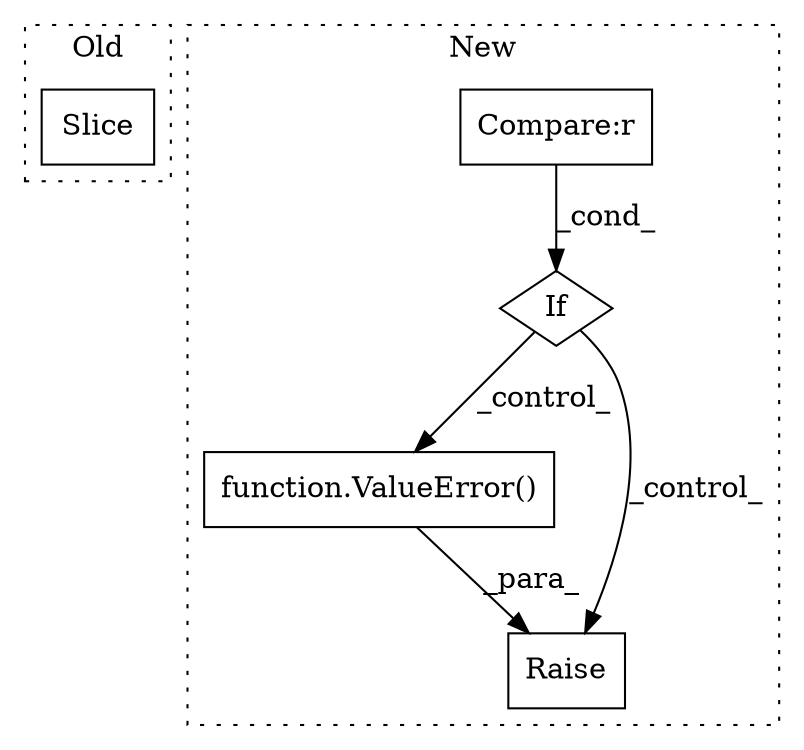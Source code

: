 digraph G {
subgraph cluster0 {
1 [label="Slice" a="80" s="5325" l="1" shape="box"];
label = "Old";
style="dotted";
}
subgraph cluster1 {
2 [label="function.ValueError()" a="75" s="5090,5119" l="11,1" shape="box"];
3 [label="Raise" a="91" s="5084" l="6" shape="box"];
4 [label="If" a="96" s="4931" l="3" shape="diamond"];
5 [label="Compare:r" a="40" s="4934" l="13" shape="box"];
label = "New";
style="dotted";
}
2 -> 3 [label="_para_"];
4 -> 2 [label="_control_"];
4 -> 3 [label="_control_"];
5 -> 4 [label="_cond_"];
}